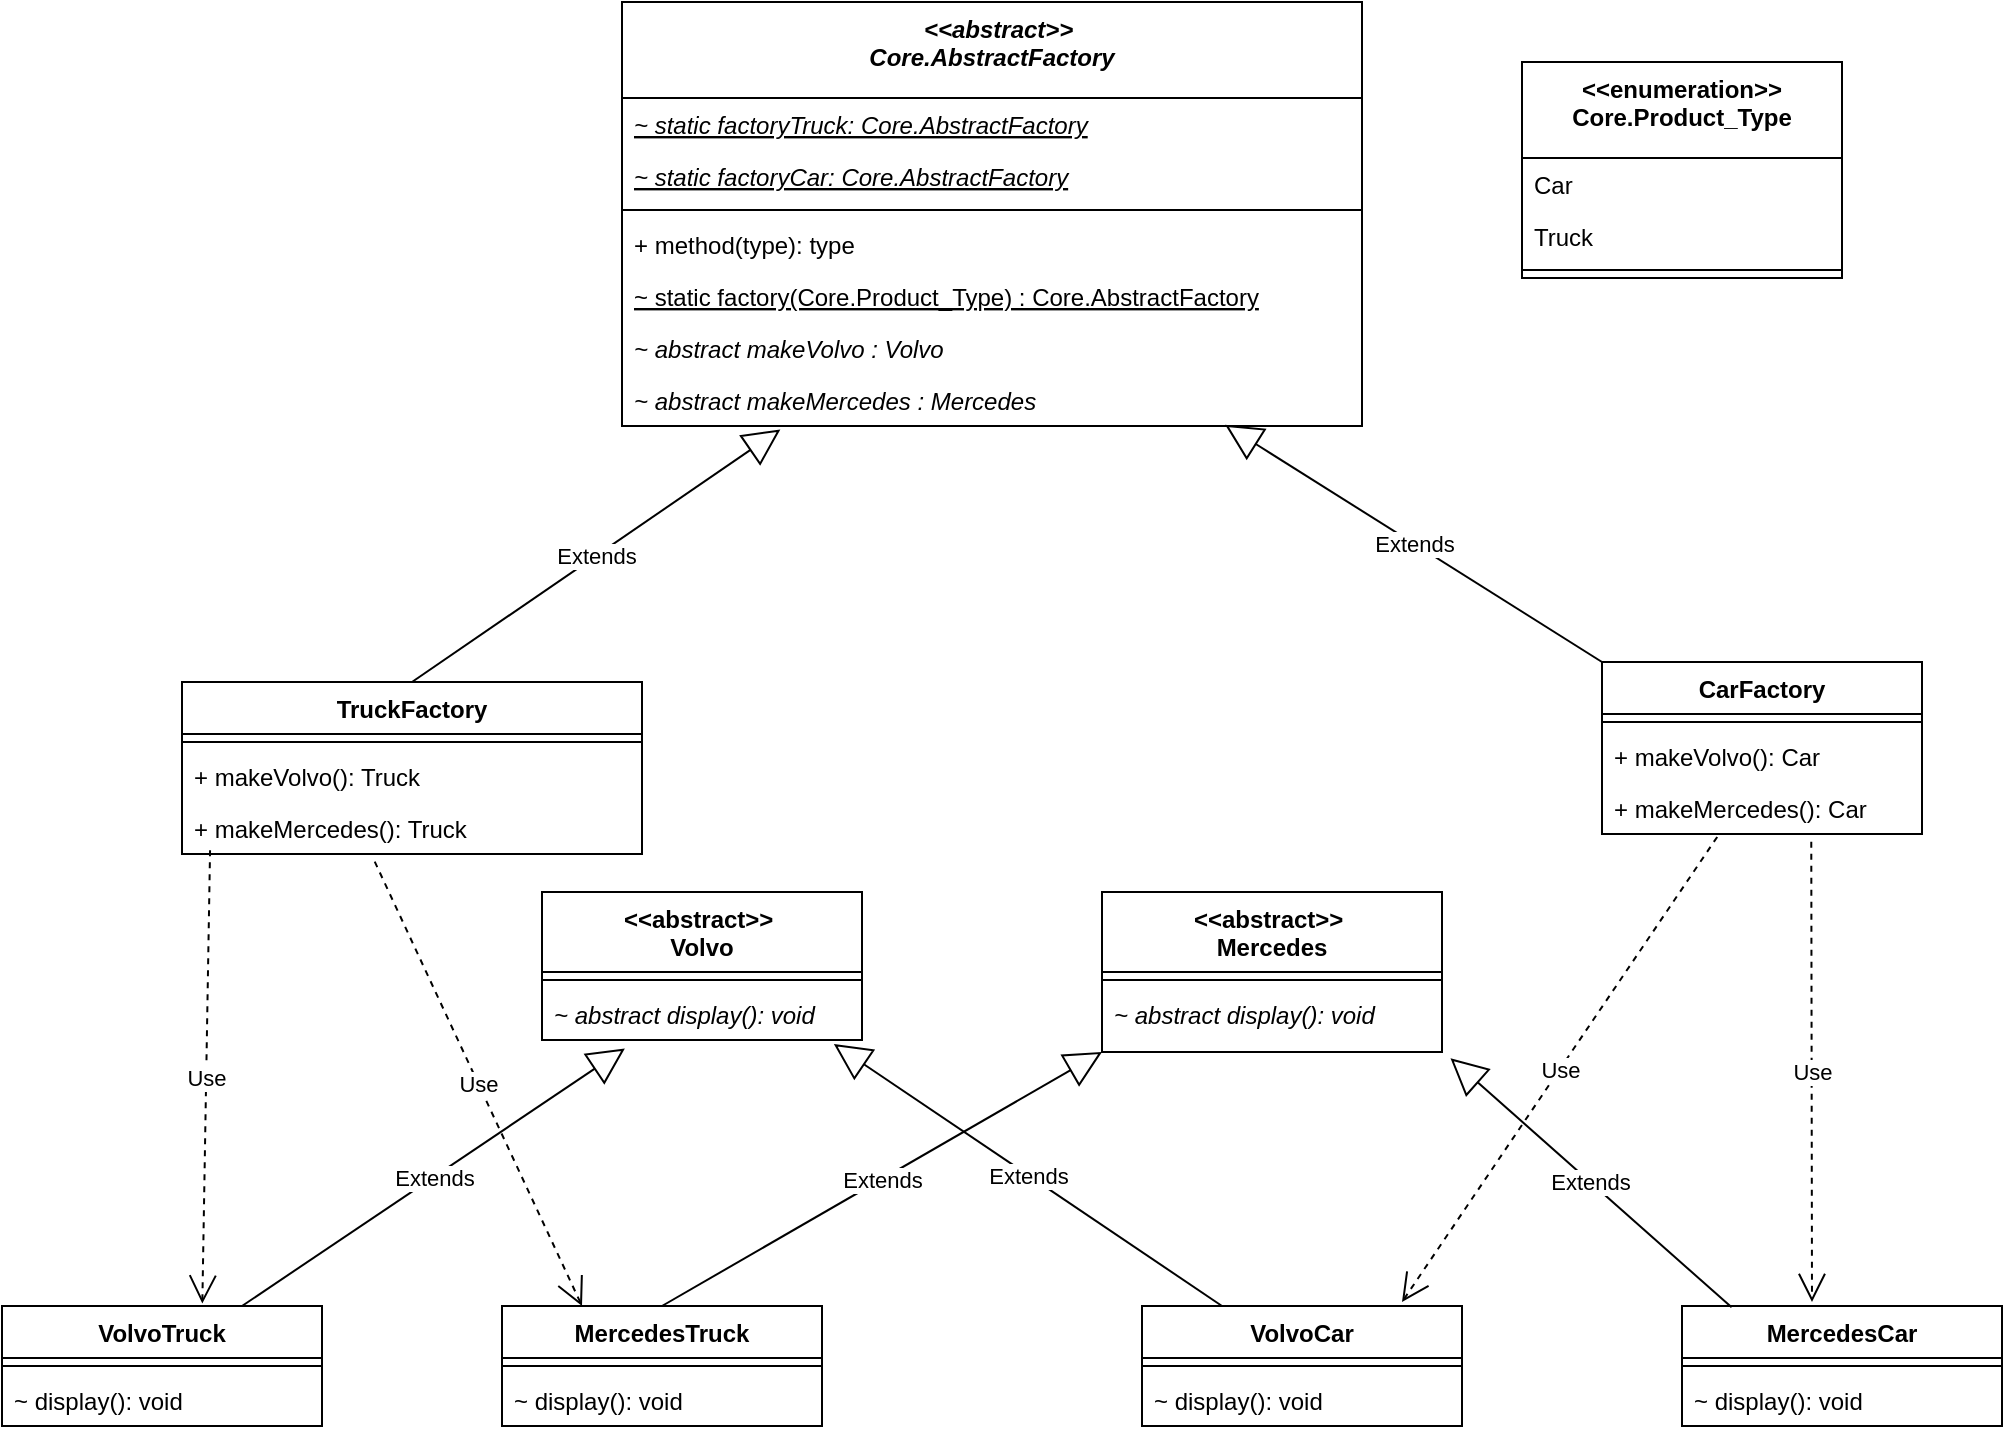 <mxfile version="28.1.2">
  <diagram id="C5RBs43oDa-KdzZeNtuy" name="Page-1">
    <mxGraphModel dx="2465" dy="959" grid="1" gridSize="10" guides="1" tooltips="1" connect="1" arrows="1" fold="1" page="1" pageScale="1" pageWidth="827" pageHeight="1169" math="0" shadow="0">
      <root>
        <mxCell id="WIyWlLk6GJQsqaUBKTNV-0" />
        <mxCell id="WIyWlLk6GJQsqaUBKTNV-1" parent="WIyWlLk6GJQsqaUBKTNV-0" />
        <mxCell id="iDu8iYFwx_glWDRskD-V-0" value="TruckFactory" style="swimlane;fontStyle=1;align=center;verticalAlign=top;childLayout=stackLayout;horizontal=1;startSize=26;horizontalStack=0;resizeParent=1;resizeParentMax=0;resizeLast=0;collapsible=1;marginBottom=0;" parent="WIyWlLk6GJQsqaUBKTNV-1" vertex="1">
          <mxGeometry x="-130" y="480" width="230" height="86" as="geometry" />
        </mxCell>
        <mxCell id="iDu8iYFwx_glWDRskD-V-2" value="" style="line;strokeWidth=1;fillColor=none;align=left;verticalAlign=middle;spacingTop=-1;spacingLeft=3;spacingRight=3;rotatable=0;labelPosition=right;points=[];portConstraint=eastwest;" parent="iDu8iYFwx_glWDRskD-V-0" vertex="1">
          <mxGeometry y="26" width="230" height="8" as="geometry" />
        </mxCell>
        <mxCell id="iDu8iYFwx_glWDRskD-V-49" value="+ makeVolvo(): Truck" style="text;strokeColor=none;fillColor=none;align=left;verticalAlign=top;spacingLeft=4;spacingRight=4;overflow=hidden;rotatable=0;points=[[0,0.5],[1,0.5]];portConstraint=eastwest;" parent="iDu8iYFwx_glWDRskD-V-0" vertex="1">
          <mxGeometry y="34" width="230" height="26" as="geometry" />
        </mxCell>
        <mxCell id="iDu8iYFwx_glWDRskD-V-3" value="+ makeMercedes(): Truck" style="text;strokeColor=none;fillColor=none;align=left;verticalAlign=top;spacingLeft=4;spacingRight=4;overflow=hidden;rotatable=0;points=[[0,0.5],[1,0.5]];portConstraint=eastwest;" parent="iDu8iYFwx_glWDRskD-V-0" vertex="1">
          <mxGeometry y="60" width="230" height="26" as="geometry" />
        </mxCell>
        <mxCell id="iDu8iYFwx_glWDRskD-V-4" value="CarFactory" style="swimlane;fontStyle=1;align=center;verticalAlign=top;childLayout=stackLayout;horizontal=1;startSize=26;horizontalStack=0;resizeParent=1;resizeParentMax=0;resizeLast=0;collapsible=1;marginBottom=0;" parent="WIyWlLk6GJQsqaUBKTNV-1" vertex="1">
          <mxGeometry x="580" y="470" width="160" height="86" as="geometry" />
        </mxCell>
        <mxCell id="iDu8iYFwx_glWDRskD-V-6" value="" style="line;strokeWidth=1;fillColor=none;align=left;verticalAlign=middle;spacingTop=-1;spacingLeft=3;spacingRight=3;rotatable=0;labelPosition=right;points=[];portConstraint=eastwest;" parent="iDu8iYFwx_glWDRskD-V-4" vertex="1">
          <mxGeometry y="26" width="160" height="8" as="geometry" />
        </mxCell>
        <mxCell id="iDu8iYFwx_glWDRskD-V-7" value="+ makeVolvo(): Car" style="text;strokeColor=none;fillColor=none;align=left;verticalAlign=top;spacingLeft=4;spacingRight=4;overflow=hidden;rotatable=0;points=[[0,0.5],[1,0.5]];portConstraint=eastwest;" parent="iDu8iYFwx_glWDRskD-V-4" vertex="1">
          <mxGeometry y="34" width="160" height="26" as="geometry" />
        </mxCell>
        <mxCell id="iDu8iYFwx_glWDRskD-V-48" value="+ makeMercedes(): Car" style="text;strokeColor=none;fillColor=none;align=left;verticalAlign=top;spacingLeft=4;spacingRight=4;overflow=hidden;rotatable=0;points=[[0,0.5],[1,0.5]];portConstraint=eastwest;" parent="iDu8iYFwx_glWDRskD-V-4" vertex="1">
          <mxGeometry y="60" width="160" height="26" as="geometry" />
        </mxCell>
        <mxCell id="iDu8iYFwx_glWDRskD-V-8" value="               &lt;&lt;abstract&gt;&gt;              &#xa;Core.AbstractFactory" style="swimlane;fontStyle=3;align=center;verticalAlign=top;childLayout=stackLayout;horizontal=1;startSize=48;horizontalStack=0;resizeParent=1;resizeParentMax=0;resizeLast=0;collapsible=1;marginBottom=0;" parent="WIyWlLk6GJQsqaUBKTNV-1" vertex="1">
          <mxGeometry x="90" y="140" width="370" height="212" as="geometry" />
        </mxCell>
        <mxCell id="iDu8iYFwx_glWDRskD-V-20" value="~ static factoryTruck: Core.AbstractFactory" style="text;strokeColor=none;fillColor=none;align=left;verticalAlign=top;spacingLeft=4;spacingRight=4;overflow=hidden;rotatable=0;points=[[0,0.5],[1,0.5]];portConstraint=eastwest;fontStyle=6" parent="iDu8iYFwx_glWDRskD-V-8" vertex="1">
          <mxGeometry y="48" width="370" height="26" as="geometry" />
        </mxCell>
        <mxCell id="iDu8iYFwx_glWDRskD-V-9" value="~ static factoryCar: Core.AbstractFactory" style="text;strokeColor=none;fillColor=none;align=left;verticalAlign=top;spacingLeft=4;spacingRight=4;overflow=hidden;rotatable=0;points=[[0,0.5],[1,0.5]];portConstraint=eastwest;fontStyle=6" parent="iDu8iYFwx_glWDRskD-V-8" vertex="1">
          <mxGeometry y="74" width="370" height="26" as="geometry" />
        </mxCell>
        <mxCell id="iDu8iYFwx_glWDRskD-V-10" value="" style="line;strokeWidth=1;fillColor=none;align=left;verticalAlign=middle;spacingTop=-1;spacingLeft=3;spacingRight=3;rotatable=0;labelPosition=right;points=[];portConstraint=eastwest;" parent="iDu8iYFwx_glWDRskD-V-8" vertex="1">
          <mxGeometry y="100" width="370" height="8" as="geometry" />
        </mxCell>
        <mxCell id="iDu8iYFwx_glWDRskD-V-21" value="+ method(type): type" style="text;strokeColor=none;fillColor=none;align=left;verticalAlign=top;spacingLeft=4;spacingRight=4;overflow=hidden;rotatable=0;points=[[0,0.5],[1,0.5]];portConstraint=eastwest;" parent="iDu8iYFwx_glWDRskD-V-8" vertex="1">
          <mxGeometry y="108" width="370" height="26" as="geometry" />
        </mxCell>
        <mxCell id="iDu8iYFwx_glWDRskD-V-22" value="~ static factory(Core.Product_Type) : Core.AbstractFactory" style="text;strokeColor=none;fillColor=none;align=left;verticalAlign=top;spacingLeft=4;spacingRight=4;overflow=hidden;rotatable=0;points=[[0,0.5],[1,0.5]];portConstraint=eastwest;fontStyle=4" parent="iDu8iYFwx_glWDRskD-V-8" vertex="1">
          <mxGeometry y="134" width="370" height="26" as="geometry" />
        </mxCell>
        <mxCell id="iDu8iYFwx_glWDRskD-V-23" value="~ abstract makeVolvo : Volvo" style="text;strokeColor=none;fillColor=none;align=left;verticalAlign=top;spacingLeft=4;spacingRight=4;overflow=hidden;rotatable=0;points=[[0,0.5],[1,0.5]];portConstraint=eastwest;fontStyle=2" parent="iDu8iYFwx_glWDRskD-V-8" vertex="1">
          <mxGeometry y="160" width="370" height="26" as="geometry" />
        </mxCell>
        <mxCell id="iDu8iYFwx_glWDRskD-V-11" value="~ abstract makeMercedes : Mercedes" style="text;strokeColor=none;fillColor=none;align=left;verticalAlign=top;spacingLeft=4;spacingRight=4;overflow=hidden;rotatable=0;points=[[0,0.5],[1,0.5]];portConstraint=eastwest;fontStyle=2" parent="iDu8iYFwx_glWDRskD-V-8" vertex="1">
          <mxGeometry y="186" width="370" height="26" as="geometry" />
        </mxCell>
        <mxCell id="iDu8iYFwx_glWDRskD-V-12" value="&lt;&lt;abstract&gt;&gt;  &#xa;Volvo" style="swimlane;fontStyle=1;align=center;verticalAlign=top;childLayout=stackLayout;horizontal=1;startSize=40;horizontalStack=0;resizeParent=1;resizeParentMax=0;resizeLast=0;collapsible=1;marginBottom=0;" parent="WIyWlLk6GJQsqaUBKTNV-1" vertex="1">
          <mxGeometry x="50" y="585" width="160" height="74" as="geometry" />
        </mxCell>
        <mxCell id="iDu8iYFwx_glWDRskD-V-14" value="" style="line;strokeWidth=1;fillColor=none;align=left;verticalAlign=middle;spacingTop=-1;spacingLeft=3;spacingRight=3;rotatable=0;labelPosition=right;points=[];portConstraint=eastwest;" parent="iDu8iYFwx_glWDRskD-V-12" vertex="1">
          <mxGeometry y="40" width="160" height="8" as="geometry" />
        </mxCell>
        <mxCell id="iDu8iYFwx_glWDRskD-V-15" value="~ abstract display(): void" style="text;strokeColor=none;fillColor=none;align=left;verticalAlign=top;spacingLeft=4;spacingRight=4;overflow=hidden;rotatable=0;points=[[0,0.5],[1,0.5]];portConstraint=eastwest;fontStyle=2" parent="iDu8iYFwx_glWDRskD-V-12" vertex="1">
          <mxGeometry y="48" width="160" height="26" as="geometry" />
        </mxCell>
        <mxCell id="iDu8iYFwx_glWDRskD-V-24" value="Extends" style="endArrow=block;endSize=16;endFill=0;html=1;rounded=0;entryX=0.214;entryY=1.066;entryDx=0;entryDy=0;entryPerimeter=0;exitX=0.5;exitY=0;exitDx=0;exitDy=0;" parent="WIyWlLk6GJQsqaUBKTNV-1" source="iDu8iYFwx_glWDRskD-V-0" target="iDu8iYFwx_glWDRskD-V-11" edge="1">
          <mxGeometry width="160" relative="1" as="geometry">
            <mxPoint x="560" y="460" as="sourcePoint" />
            <mxPoint x="720" y="460" as="targetPoint" />
          </mxGeometry>
        </mxCell>
        <mxCell id="iDu8iYFwx_glWDRskD-V-25" value="Extends" style="endArrow=block;endSize=16;endFill=0;html=1;rounded=0;exitX=0;exitY=0;exitDx=0;exitDy=0;entryX=0.815;entryY=0.975;entryDx=0;entryDy=0;entryPerimeter=0;" parent="WIyWlLk6GJQsqaUBKTNV-1" source="iDu8iYFwx_glWDRskD-V-4" target="iDu8iYFwx_glWDRskD-V-11" edge="1">
          <mxGeometry width="160" relative="1" as="geometry">
            <mxPoint x="140" y="400" as="sourcePoint" />
            <mxPoint x="300" y="400" as="targetPoint" />
          </mxGeometry>
        </mxCell>
        <mxCell id="iDu8iYFwx_glWDRskD-V-28" value="&lt;&lt;abstract&gt;&gt;  &#xa;Mercedes" style="swimlane;fontStyle=1;align=center;verticalAlign=top;childLayout=stackLayout;horizontal=1;startSize=40;horizontalStack=0;resizeParent=1;resizeParentMax=0;resizeLast=0;collapsible=1;marginBottom=0;" parent="WIyWlLk6GJQsqaUBKTNV-1" vertex="1">
          <mxGeometry x="330" y="585" width="170" height="80" as="geometry" />
        </mxCell>
        <mxCell id="iDu8iYFwx_glWDRskD-V-29" value="" style="line;strokeWidth=1;fillColor=none;align=left;verticalAlign=middle;spacingTop=-1;spacingLeft=3;spacingRight=3;rotatable=0;labelPosition=right;points=[];portConstraint=eastwest;" parent="iDu8iYFwx_glWDRskD-V-28" vertex="1">
          <mxGeometry y="40" width="170" height="8" as="geometry" />
        </mxCell>
        <mxCell id="iDu8iYFwx_glWDRskD-V-30" value="~ abstract display(): void" style="text;strokeColor=none;fillColor=none;align=left;verticalAlign=top;spacingLeft=4;spacingRight=4;overflow=hidden;rotatable=0;points=[[0,0.5],[1,0.5]];portConstraint=eastwest;fontStyle=2" parent="iDu8iYFwx_glWDRskD-V-28" vertex="1">
          <mxGeometry y="48" width="170" height="32" as="geometry" />
        </mxCell>
        <mxCell id="iDu8iYFwx_glWDRskD-V-31" value="VolvoTruck" style="swimlane;fontStyle=1;align=center;verticalAlign=top;childLayout=stackLayout;horizontal=1;startSize=26;horizontalStack=0;resizeParent=1;resizeParentMax=0;resizeLast=0;collapsible=1;marginBottom=0;" parent="WIyWlLk6GJQsqaUBKTNV-1" vertex="1">
          <mxGeometry x="-220" y="792" width="160" height="60" as="geometry" />
        </mxCell>
        <mxCell id="iDu8iYFwx_glWDRskD-V-33" value="" style="line;strokeWidth=1;fillColor=none;align=left;verticalAlign=middle;spacingTop=-1;spacingLeft=3;spacingRight=3;rotatable=0;labelPosition=right;points=[];portConstraint=eastwest;" parent="iDu8iYFwx_glWDRskD-V-31" vertex="1">
          <mxGeometry y="26" width="160" height="8" as="geometry" />
        </mxCell>
        <mxCell id="iDu8iYFwx_glWDRskD-V-34" value="~ display(): void" style="text;strokeColor=none;fillColor=none;align=left;verticalAlign=top;spacingLeft=4;spacingRight=4;overflow=hidden;rotatable=0;points=[[0,0.5],[1,0.5]];portConstraint=eastwest;" parent="iDu8iYFwx_glWDRskD-V-31" vertex="1">
          <mxGeometry y="34" width="160" height="26" as="geometry" />
        </mxCell>
        <mxCell id="iDu8iYFwx_glWDRskD-V-35" value="Extends" style="endArrow=block;endSize=16;endFill=0;html=1;rounded=0;exitX=0.75;exitY=0;exitDx=0;exitDy=0;entryX=0.259;entryY=1.162;entryDx=0;entryDy=0;entryPerimeter=0;" parent="WIyWlLk6GJQsqaUBKTNV-1" source="iDu8iYFwx_glWDRskD-V-31" target="iDu8iYFwx_glWDRskD-V-15" edge="1">
          <mxGeometry width="160" relative="1" as="geometry">
            <mxPoint x="190" y="942" as="sourcePoint" />
            <mxPoint x="-50" y="750" as="targetPoint" />
          </mxGeometry>
        </mxCell>
        <mxCell id="iDu8iYFwx_glWDRskD-V-36" value="MercedesTruck" style="swimlane;fontStyle=1;align=center;verticalAlign=top;childLayout=stackLayout;horizontal=1;startSize=26;horizontalStack=0;resizeParent=1;resizeParentMax=0;resizeLast=0;collapsible=1;marginBottom=0;" parent="WIyWlLk6GJQsqaUBKTNV-1" vertex="1">
          <mxGeometry x="30" y="792" width="160" height="60" as="geometry" />
        </mxCell>
        <mxCell id="iDu8iYFwx_glWDRskD-V-37" value="" style="line;strokeWidth=1;fillColor=none;align=left;verticalAlign=middle;spacingTop=-1;spacingLeft=3;spacingRight=3;rotatable=0;labelPosition=right;points=[];portConstraint=eastwest;" parent="iDu8iYFwx_glWDRskD-V-36" vertex="1">
          <mxGeometry y="26" width="160" height="8" as="geometry" />
        </mxCell>
        <mxCell id="iDu8iYFwx_glWDRskD-V-38" value="~ display(): void" style="text;strokeColor=none;fillColor=none;align=left;verticalAlign=top;spacingLeft=4;spacingRight=4;overflow=hidden;rotatable=0;points=[[0,0.5],[1,0.5]];portConstraint=eastwest;" parent="iDu8iYFwx_glWDRskD-V-36" vertex="1">
          <mxGeometry y="34" width="160" height="26" as="geometry" />
        </mxCell>
        <mxCell id="iDu8iYFwx_glWDRskD-V-39" value="Extends" style="endArrow=block;endSize=16;endFill=0;html=1;rounded=0;exitX=0.5;exitY=0;exitDx=0;exitDy=0;entryX=0;entryY=1;entryDx=0;entryDy=0;" parent="WIyWlLk6GJQsqaUBKTNV-1" source="iDu8iYFwx_glWDRskD-V-36" target="iDu8iYFwx_glWDRskD-V-28" edge="1">
          <mxGeometry width="160" relative="1" as="geometry">
            <mxPoint x="240" y="972" as="sourcePoint" />
            <mxPoint x="310" y="660" as="targetPoint" />
          </mxGeometry>
        </mxCell>
        <mxCell id="iDu8iYFwx_glWDRskD-V-40" value="VolvoCar" style="swimlane;fontStyle=1;align=center;verticalAlign=top;childLayout=stackLayout;horizontal=1;startSize=26;horizontalStack=0;resizeParent=1;resizeParentMax=0;resizeLast=0;collapsible=1;marginBottom=0;" parent="WIyWlLk6GJQsqaUBKTNV-1" vertex="1">
          <mxGeometry x="350" y="792" width="160" height="60" as="geometry" />
        </mxCell>
        <mxCell id="iDu8iYFwx_glWDRskD-V-41" value="" style="line;strokeWidth=1;fillColor=none;align=left;verticalAlign=middle;spacingTop=-1;spacingLeft=3;spacingRight=3;rotatable=0;labelPosition=right;points=[];portConstraint=eastwest;" parent="iDu8iYFwx_glWDRskD-V-40" vertex="1">
          <mxGeometry y="26" width="160" height="8" as="geometry" />
        </mxCell>
        <mxCell id="iDu8iYFwx_glWDRskD-V-42" value="~ display(): void" style="text;strokeColor=none;fillColor=none;align=left;verticalAlign=top;spacingLeft=4;spacingRight=4;overflow=hidden;rotatable=0;points=[[0,0.5],[1,0.5]];portConstraint=eastwest;" parent="iDu8iYFwx_glWDRskD-V-40" vertex="1">
          <mxGeometry y="34" width="160" height="26" as="geometry" />
        </mxCell>
        <mxCell id="iDu8iYFwx_glWDRskD-V-43" value="MercedesCar" style="swimlane;fontStyle=1;align=center;verticalAlign=top;childLayout=stackLayout;horizontal=1;startSize=26;horizontalStack=0;resizeParent=1;resizeParentMax=0;resizeLast=0;collapsible=1;marginBottom=0;" parent="WIyWlLk6GJQsqaUBKTNV-1" vertex="1">
          <mxGeometry x="620" y="792" width="160" height="60" as="geometry" />
        </mxCell>
        <mxCell id="iDu8iYFwx_glWDRskD-V-44" value="" style="line;strokeWidth=1;fillColor=none;align=left;verticalAlign=middle;spacingTop=-1;spacingLeft=3;spacingRight=3;rotatable=0;labelPosition=right;points=[];portConstraint=eastwest;" parent="iDu8iYFwx_glWDRskD-V-43" vertex="1">
          <mxGeometry y="26" width="160" height="8" as="geometry" />
        </mxCell>
        <mxCell id="iDu8iYFwx_glWDRskD-V-45" value="~ display(): void" style="text;strokeColor=none;fillColor=none;align=left;verticalAlign=top;spacingLeft=4;spacingRight=4;overflow=hidden;rotatable=0;points=[[0,0.5],[1,0.5]];portConstraint=eastwest;" parent="iDu8iYFwx_glWDRskD-V-43" vertex="1">
          <mxGeometry y="34" width="160" height="26" as="geometry" />
        </mxCell>
        <mxCell id="iDu8iYFwx_glWDRskD-V-46" value="Extends" style="endArrow=block;endSize=16;endFill=0;html=1;rounded=0;exitX=0.25;exitY=0;exitDx=0;exitDy=0;entryX=0.912;entryY=1.077;entryDx=0;entryDy=0;entryPerimeter=0;" parent="WIyWlLk6GJQsqaUBKTNV-1" source="iDu8iYFwx_glWDRskD-V-40" target="iDu8iYFwx_glWDRskD-V-15" edge="1">
          <mxGeometry width="160" relative="1" as="geometry">
            <mxPoint x="834" y="747.01" as="sourcePoint" />
            <mxPoint x="550" y="750" as="targetPoint" />
          </mxGeometry>
        </mxCell>
        <mxCell id="iDu8iYFwx_glWDRskD-V-47" value="Extends" style="endArrow=block;endSize=16;endFill=0;html=1;rounded=0;exitX=0.155;exitY=0.011;exitDx=0;exitDy=0;exitPerimeter=0;entryX=1.025;entryY=1.098;entryDx=0;entryDy=0;entryPerimeter=0;" parent="WIyWlLk6GJQsqaUBKTNV-1" source="iDu8iYFwx_glWDRskD-V-43" target="iDu8iYFwx_glWDRskD-V-30" edge="1">
          <mxGeometry width="160" relative="1" as="geometry">
            <mxPoint x="804" y="782" as="sourcePoint" />
            <mxPoint x="580" y="770" as="targetPoint" />
          </mxGeometry>
        </mxCell>
        <mxCell id="iDu8iYFwx_glWDRskD-V-50" value="Use" style="endArrow=open;endSize=12;dashed=1;html=1;rounded=0;exitX=0.36;exitY=1.057;exitDx=0;exitDy=0;exitPerimeter=0;" parent="WIyWlLk6GJQsqaUBKTNV-1" source="iDu8iYFwx_glWDRskD-V-48" edge="1">
          <mxGeometry width="160" relative="1" as="geometry">
            <mxPoint x="160" y="600" as="sourcePoint" />
            <mxPoint x="480" y="790" as="targetPoint" />
          </mxGeometry>
        </mxCell>
        <mxCell id="iDu8iYFwx_glWDRskD-V-51" value="Use" style="endArrow=open;endSize=12;dashed=1;html=1;rounded=0;exitX=0.654;exitY=1.147;exitDx=0;exitDy=0;exitPerimeter=0;" parent="WIyWlLk6GJQsqaUBKTNV-1" source="iDu8iYFwx_glWDRskD-V-48" edge="1">
          <mxGeometry width="160" relative="1" as="geometry">
            <mxPoint x="-180" y="540" as="sourcePoint" />
            <mxPoint x="685" y="790" as="targetPoint" />
          </mxGeometry>
        </mxCell>
        <mxCell id="iDu8iYFwx_glWDRskD-V-52" value="Use" style="endArrow=open;endSize=12;dashed=1;html=1;rounded=0;exitX=0.061;exitY=0.928;exitDx=0;exitDy=0;entryX=0.626;entryY=-0.02;entryDx=0;entryDy=0;exitPerimeter=0;entryPerimeter=0;" parent="WIyWlLk6GJQsqaUBKTNV-1" source="iDu8iYFwx_glWDRskD-V-3" target="iDu8iYFwx_glWDRskD-V-31" edge="1">
          <mxGeometry width="160" relative="1" as="geometry">
            <mxPoint x="160" y="500" as="sourcePoint" />
            <mxPoint x="530.96" y="813.992" as="targetPoint" />
          </mxGeometry>
        </mxCell>
        <mxCell id="iDu8iYFwx_glWDRskD-V-53" value="Use" style="endArrow=open;endSize=12;dashed=1;html=1;rounded=0;exitX=0.419;exitY=1.147;exitDx=0;exitDy=0;entryX=0.25;entryY=0;entryDx=0;entryDy=0;exitPerimeter=0;" parent="WIyWlLk6GJQsqaUBKTNV-1" source="iDu8iYFwx_glWDRskD-V-3" target="iDu8iYFwx_glWDRskD-V-36" edge="1">
          <mxGeometry width="160" relative="1" as="geometry">
            <mxPoint x="350" y="510" as="sourcePoint" />
            <mxPoint x="340" y="640" as="targetPoint" />
          </mxGeometry>
        </mxCell>
        <mxCell id="iDu8iYFwx_glWDRskD-V-55" value="&lt;&lt;enumeration&gt;&gt; &#xa;Core.Product_Type" style="swimlane;fontStyle=1;align=center;verticalAlign=top;childLayout=stackLayout;horizontal=1;startSize=48;horizontalStack=0;resizeParent=1;resizeParentMax=0;resizeLast=0;collapsible=1;marginBottom=0;" parent="WIyWlLk6GJQsqaUBKTNV-1" vertex="1">
          <mxGeometry x="540" y="170" width="160" height="108" as="geometry" />
        </mxCell>
        <mxCell id="iDu8iYFwx_glWDRskD-V-59" value="Car" style="text;strokeColor=none;fillColor=none;align=left;verticalAlign=top;spacingLeft=4;spacingRight=4;overflow=hidden;rotatable=0;points=[[0,0.5],[1,0.5]];portConstraint=eastwest;" parent="iDu8iYFwx_glWDRskD-V-55" vertex="1">
          <mxGeometry y="48" width="160" height="26" as="geometry" />
        </mxCell>
        <mxCell id="iDu8iYFwx_glWDRskD-V-56" value="Truck" style="text;strokeColor=none;fillColor=none;align=left;verticalAlign=top;spacingLeft=4;spacingRight=4;overflow=hidden;rotatable=0;points=[[0,0.5],[1,0.5]];portConstraint=eastwest;" parent="iDu8iYFwx_glWDRskD-V-55" vertex="1">
          <mxGeometry y="74" width="160" height="26" as="geometry" />
        </mxCell>
        <mxCell id="iDu8iYFwx_glWDRskD-V-57" value="" style="line;strokeWidth=1;fillColor=none;align=left;verticalAlign=middle;spacingTop=-1;spacingLeft=3;spacingRight=3;rotatable=0;labelPosition=right;points=[];portConstraint=eastwest;" parent="iDu8iYFwx_glWDRskD-V-55" vertex="1">
          <mxGeometry y="100" width="160" height="8" as="geometry" />
        </mxCell>
      </root>
    </mxGraphModel>
  </diagram>
</mxfile>
